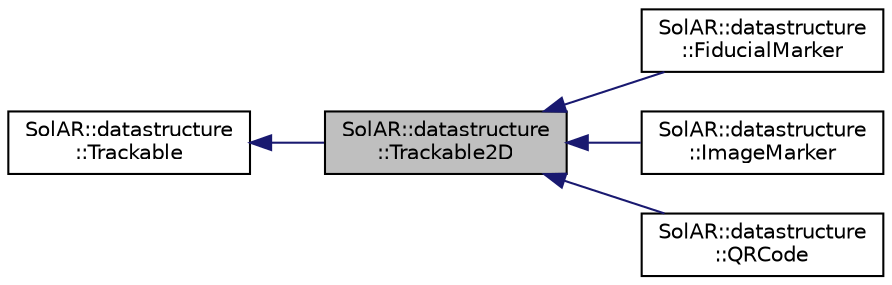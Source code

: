 digraph "SolAR::datastructure::Trackable2D"
{
 // LATEX_PDF_SIZE
  edge [fontname="Helvetica",fontsize="10",labelfontname="Helvetica",labelfontsize="10"];
  node [fontname="Helvetica",fontsize="10",shape=record];
  rankdir="LR";
  Node1 [label="SolAR::datastructure\l::Trackable2D",height=0.2,width=0.4,color="black", fillcolor="grey75", style="filled", fontcolor="black",tooltip="This abstract class defines the generic 2D trackable datastructure."];
  Node2 -> Node1 [dir="back",color="midnightblue",fontsize="10",style="solid",fontname="Helvetica"];
  Node2 [label="SolAR::datastructure\l::Trackable",height=0.2,width=0.4,color="black", fillcolor="white", style="filled",URL="$class_sol_a_r_1_1datastructure_1_1_trackable.html",tooltip="This abstract class defines the generic trackable datastructure."];
  Node1 -> Node3 [dir="back",color="midnightblue",fontsize="10",style="solid",fontname="Helvetica"];
  Node3 [label="SolAR::datastructure\l::FiducialMarker",height=0.2,width=0.4,color="black", fillcolor="white", style="filled",URL="$class_sol_a_r_1_1datastructure_1_1_fiducial_marker.html",tooltip="This class defines a fiducial marker datastructure."];
  Node1 -> Node4 [dir="back",color="midnightblue",fontsize="10",style="solid",fontname="Helvetica"];
  Node4 [label="SolAR::datastructure\l::ImageMarker",height=0.2,width=0.4,color="black", fillcolor="white", style="filled",URL="$class_sol_a_r_1_1datastructure_1_1_image_marker.html",tooltip="This class defines a fiducial marker datastructure."];
  Node1 -> Node5 [dir="back",color="midnightblue",fontsize="10",style="solid",fontname="Helvetica"];
  Node5 [label="SolAR::datastructure\l::QRCode",height=0.2,width=0.4,color="black", fillcolor="white", style="filled",URL="$class_sol_a_r_1_1datastructure_1_1_q_r_code.html",tooltip="This class defines a QR code datastructure."];
}
